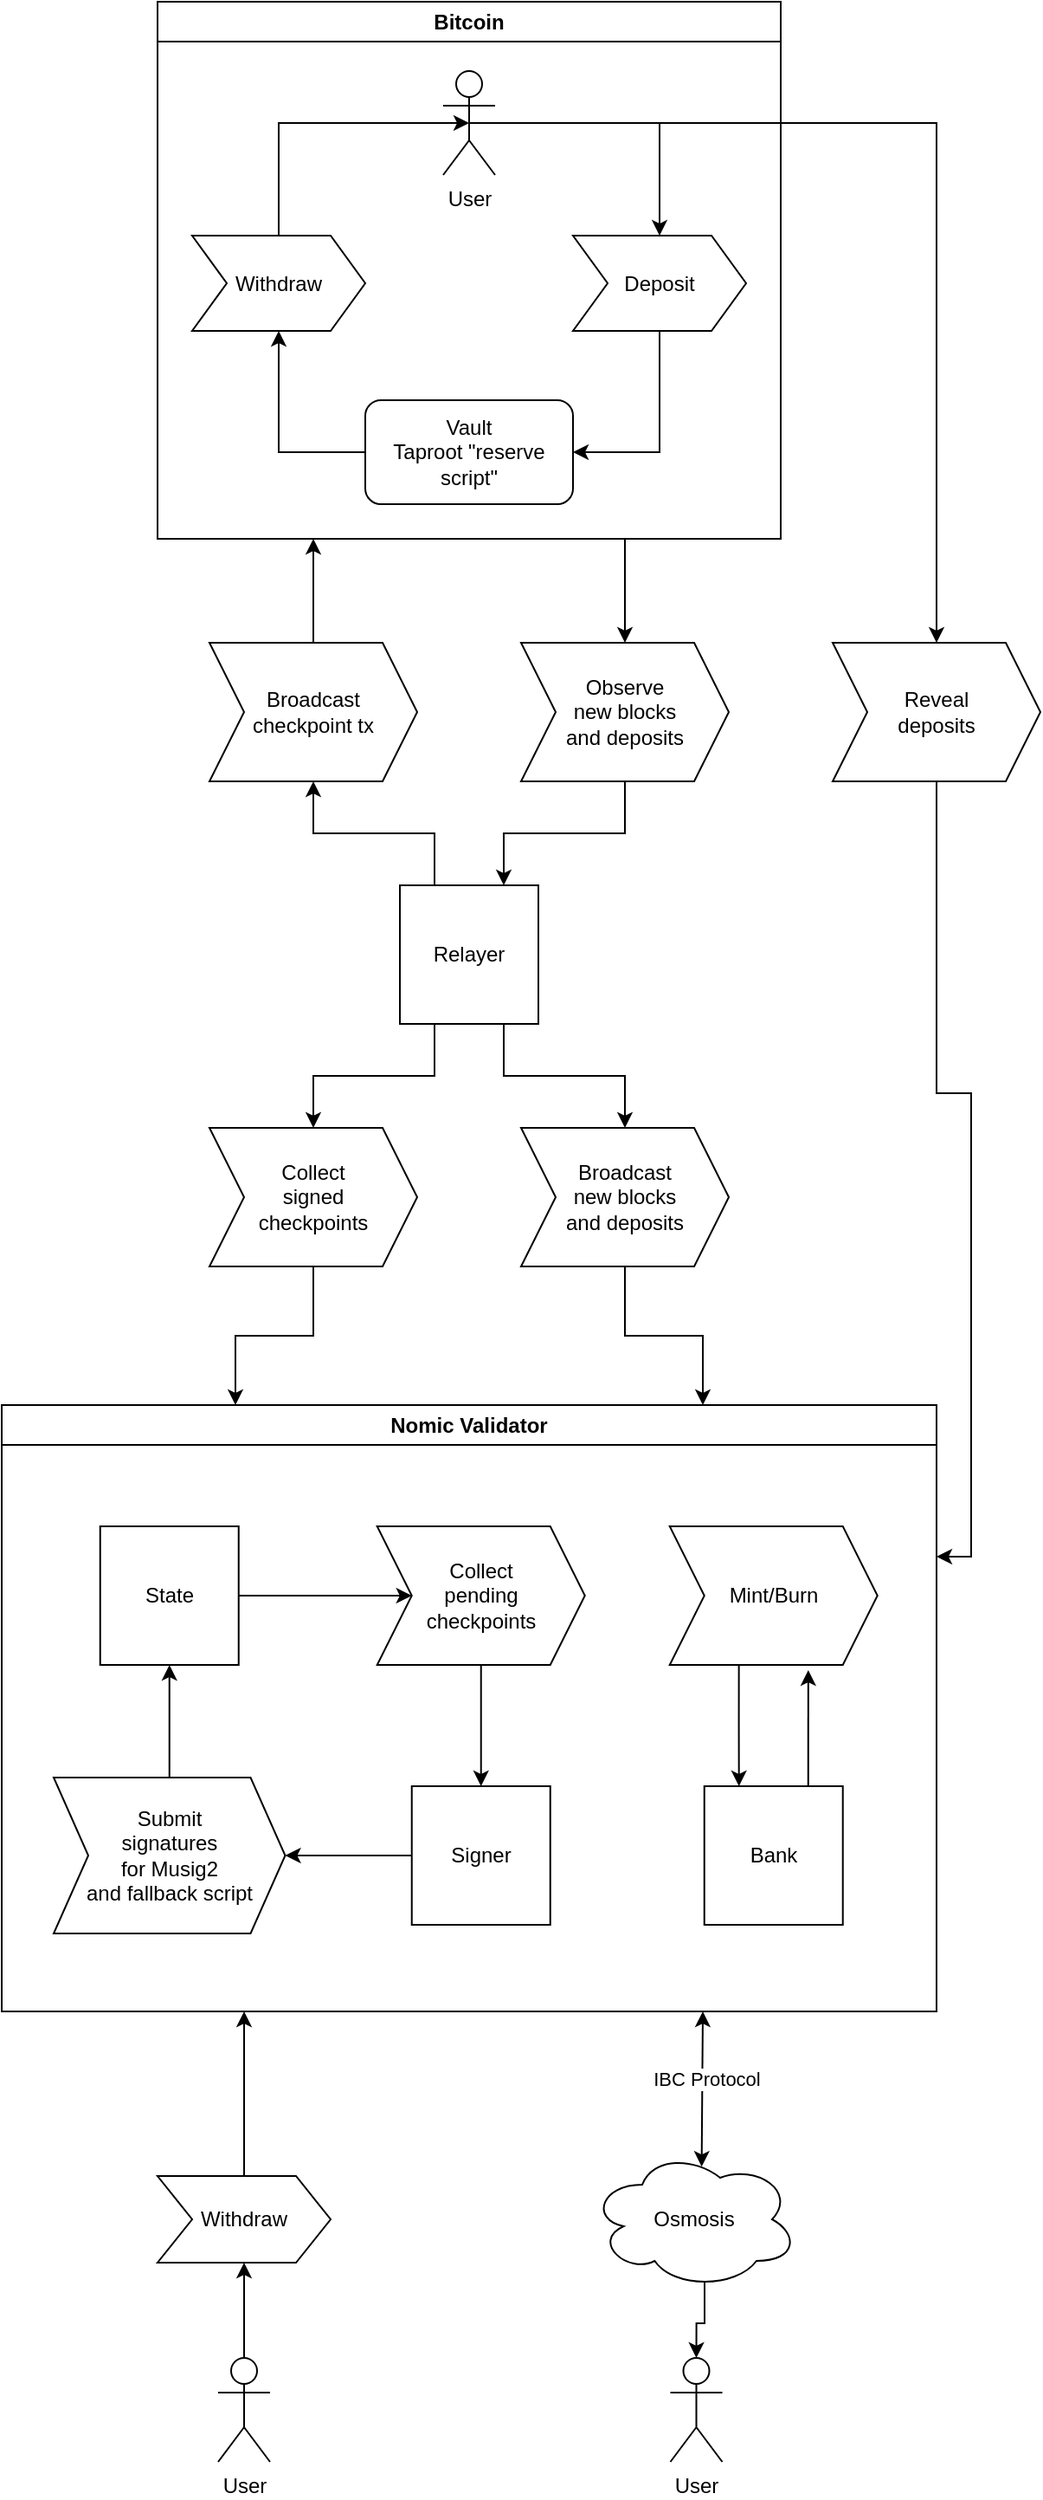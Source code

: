 <mxfile version="24.4.2" type="device">
  <diagram name="Page-1" id="fzCyFNfqxE6HvwSFBU_b">
    <mxGraphModel dx="2123" dy="1152" grid="1" gridSize="10" guides="1" tooltips="1" connect="1" arrows="1" fold="1" page="1" pageScale="1" pageWidth="850" pageHeight="1100" math="0" shadow="0">
      <root>
        <mxCell id="0" />
        <mxCell id="1" parent="0" />
        <mxCell id="Z0_BGJJs2npbtpkX9XEZ-66" style="edgeStyle=orthogonalEdgeStyle;rounded=0;orthogonalLoop=1;jettySize=auto;html=1;exitX=0.75;exitY=1;exitDx=0;exitDy=0;" edge="1" parent="1" source="Z0_BGJJs2npbtpkX9XEZ-46" target="Z0_BGJJs2npbtpkX9XEZ-62">
          <mxGeometry relative="1" as="geometry" />
        </mxCell>
        <mxCell id="Z0_BGJJs2npbtpkX9XEZ-46" value="Bitcoin" style="swimlane;whiteSpace=wrap;html=1;" vertex="1" parent="1">
          <mxGeometry x="700" y="480" width="360" height="310" as="geometry" />
        </mxCell>
        <mxCell id="Z0_BGJJs2npbtpkX9XEZ-72" style="edgeStyle=orthogonalEdgeStyle;rounded=0;orthogonalLoop=1;jettySize=auto;html=1;exitX=0.5;exitY=1;exitDx=0;exitDy=0;entryX=1;entryY=0.5;entryDx=0;entryDy=0;" edge="1" parent="Z0_BGJJs2npbtpkX9XEZ-46" source="Z0_BGJJs2npbtpkX9XEZ-47" target="Z0_BGJJs2npbtpkX9XEZ-50">
          <mxGeometry relative="1" as="geometry" />
        </mxCell>
        <mxCell id="Z0_BGJJs2npbtpkX9XEZ-47" value="Deposit" style="shape=step;perimeter=stepPerimeter;whiteSpace=wrap;html=1;fixedSize=1;" vertex="1" parent="Z0_BGJJs2npbtpkX9XEZ-46">
          <mxGeometry x="240" y="135" width="100" height="55" as="geometry" />
        </mxCell>
        <mxCell id="Z0_BGJJs2npbtpkX9XEZ-48" value="Withdraw" style="shape=step;perimeter=stepPerimeter;whiteSpace=wrap;html=1;fixedSize=1;" vertex="1" parent="Z0_BGJJs2npbtpkX9XEZ-46">
          <mxGeometry x="20" y="135" width="100" height="55" as="geometry" />
        </mxCell>
        <mxCell id="Z0_BGJJs2npbtpkX9XEZ-71" style="edgeStyle=orthogonalEdgeStyle;rounded=0;orthogonalLoop=1;jettySize=auto;html=1;exitX=0.5;exitY=0.5;exitDx=0;exitDy=0;exitPerimeter=0;entryX=0.5;entryY=0;entryDx=0;entryDy=0;" edge="1" parent="Z0_BGJJs2npbtpkX9XEZ-46" source="Z0_BGJJs2npbtpkX9XEZ-49" target="Z0_BGJJs2npbtpkX9XEZ-47">
          <mxGeometry relative="1" as="geometry" />
        </mxCell>
        <mxCell id="Z0_BGJJs2npbtpkX9XEZ-49" value="User" style="shape=umlActor;verticalLabelPosition=bottom;verticalAlign=top;html=1;outlineConnect=0;" vertex="1" parent="Z0_BGJJs2npbtpkX9XEZ-46">
          <mxGeometry x="165" y="40" width="30" height="60" as="geometry" />
        </mxCell>
        <mxCell id="Z0_BGJJs2npbtpkX9XEZ-74" style="edgeStyle=orthogonalEdgeStyle;rounded=0;orthogonalLoop=1;jettySize=auto;html=1;exitX=0;exitY=0.5;exitDx=0;exitDy=0;entryX=0.5;entryY=1;entryDx=0;entryDy=0;" edge="1" parent="Z0_BGJJs2npbtpkX9XEZ-46" source="Z0_BGJJs2npbtpkX9XEZ-50" target="Z0_BGJJs2npbtpkX9XEZ-48">
          <mxGeometry relative="1" as="geometry" />
        </mxCell>
        <mxCell id="Z0_BGJJs2npbtpkX9XEZ-50" value="Vault&lt;div&gt;Taproot &quot;reserve script&quot;&lt;/div&gt;" style="rounded=1;whiteSpace=wrap;html=1;" vertex="1" parent="Z0_BGJJs2npbtpkX9XEZ-46">
          <mxGeometry x="120" y="230" width="120" height="60" as="geometry" />
        </mxCell>
        <mxCell id="Z0_BGJJs2npbtpkX9XEZ-100" style="edgeStyle=orthogonalEdgeStyle;rounded=0;orthogonalLoop=1;jettySize=auto;html=1;exitX=0.5;exitY=0;exitDx=0;exitDy=0;entryX=0.5;entryY=0.5;entryDx=0;entryDy=0;entryPerimeter=0;" edge="1" parent="Z0_BGJJs2npbtpkX9XEZ-46" source="Z0_BGJJs2npbtpkX9XEZ-48" target="Z0_BGJJs2npbtpkX9XEZ-49">
          <mxGeometry relative="1" as="geometry">
            <Array as="points">
              <mxPoint x="70" y="70" />
            </Array>
          </mxGeometry>
        </mxCell>
        <mxCell id="Z0_BGJJs2npbtpkX9XEZ-101" style="edgeStyle=orthogonalEdgeStyle;rounded=0;orthogonalLoop=1;jettySize=auto;html=1;exitX=0.5;exitY=1;exitDx=0;exitDy=0;entryX=1;entryY=0.25;entryDx=0;entryDy=0;" edge="1" parent="1" source="Z0_BGJJs2npbtpkX9XEZ-61" target="Z0_BGJJs2npbtpkX9XEZ-76">
          <mxGeometry relative="1" as="geometry" />
        </mxCell>
        <mxCell id="Z0_BGJJs2npbtpkX9XEZ-61" value="Reveal&lt;div&gt;deposits&lt;/div&gt;" style="shape=step;perimeter=stepPerimeter;whiteSpace=wrap;html=1;fixedSize=1;" vertex="1" parent="1">
          <mxGeometry x="1090" y="850" width="120" height="80" as="geometry" />
        </mxCell>
        <mxCell id="Z0_BGJJs2npbtpkX9XEZ-68" style="edgeStyle=orthogonalEdgeStyle;rounded=0;orthogonalLoop=1;jettySize=auto;html=1;exitX=0.5;exitY=1;exitDx=0;exitDy=0;entryX=0.75;entryY=0;entryDx=0;entryDy=0;" edge="1" parent="1" source="Z0_BGJJs2npbtpkX9XEZ-62" target="Z0_BGJJs2npbtpkX9XEZ-64">
          <mxGeometry relative="1" as="geometry" />
        </mxCell>
        <mxCell id="Z0_BGJJs2npbtpkX9XEZ-62" value="Observe&lt;div&gt;new blocks&lt;/div&gt;&lt;div&gt;and deposits&lt;/div&gt;" style="shape=step;perimeter=stepPerimeter;whiteSpace=wrap;html=1;fixedSize=1;" vertex="1" parent="1">
          <mxGeometry x="910" y="850" width="120" height="80" as="geometry" />
        </mxCell>
        <mxCell id="Z0_BGJJs2npbtpkX9XEZ-67" style="edgeStyle=orthogonalEdgeStyle;rounded=0;orthogonalLoop=1;jettySize=auto;html=1;exitX=0.5;exitY=0;exitDx=0;exitDy=0;entryX=0.25;entryY=1;entryDx=0;entryDy=0;" edge="1" parent="1" source="Z0_BGJJs2npbtpkX9XEZ-63" target="Z0_BGJJs2npbtpkX9XEZ-46">
          <mxGeometry relative="1" as="geometry" />
        </mxCell>
        <mxCell id="Z0_BGJJs2npbtpkX9XEZ-63" value="Broadcast&lt;div&gt;checkpoint tx&lt;/div&gt;" style="shape=step;perimeter=stepPerimeter;whiteSpace=wrap;html=1;fixedSize=1;" vertex="1" parent="1">
          <mxGeometry x="730" y="850" width="120" height="80" as="geometry" />
        </mxCell>
        <mxCell id="Z0_BGJJs2npbtpkX9XEZ-70" style="edgeStyle=orthogonalEdgeStyle;rounded=0;orthogonalLoop=1;jettySize=auto;html=1;exitX=0.25;exitY=0;exitDx=0;exitDy=0;entryX=0.5;entryY=1;entryDx=0;entryDy=0;" edge="1" parent="1" source="Z0_BGJJs2npbtpkX9XEZ-64" target="Z0_BGJJs2npbtpkX9XEZ-63">
          <mxGeometry relative="1" as="geometry" />
        </mxCell>
        <mxCell id="Z0_BGJJs2npbtpkX9XEZ-79" style="edgeStyle=orthogonalEdgeStyle;rounded=0;orthogonalLoop=1;jettySize=auto;html=1;exitX=0.25;exitY=1;exitDx=0;exitDy=0;entryX=0.5;entryY=0;entryDx=0;entryDy=0;" edge="1" parent="1" source="Z0_BGJJs2npbtpkX9XEZ-64" target="Z0_BGJJs2npbtpkX9XEZ-78">
          <mxGeometry relative="1" as="geometry" />
        </mxCell>
        <mxCell id="Z0_BGJJs2npbtpkX9XEZ-80" style="edgeStyle=orthogonalEdgeStyle;rounded=0;orthogonalLoop=1;jettySize=auto;html=1;exitX=0.75;exitY=1;exitDx=0;exitDy=0;entryX=0.5;entryY=0;entryDx=0;entryDy=0;" edge="1" parent="1" source="Z0_BGJJs2npbtpkX9XEZ-64" target="Z0_BGJJs2npbtpkX9XEZ-77">
          <mxGeometry relative="1" as="geometry" />
        </mxCell>
        <mxCell id="Z0_BGJJs2npbtpkX9XEZ-64" value="Relayer" style="whiteSpace=wrap;html=1;aspect=fixed;" vertex="1" parent="1">
          <mxGeometry x="840" y="990" width="80" height="80" as="geometry" />
        </mxCell>
        <mxCell id="Z0_BGJJs2npbtpkX9XEZ-75" style="edgeStyle=orthogonalEdgeStyle;rounded=0;orthogonalLoop=1;jettySize=auto;html=1;exitX=0.5;exitY=0.5;exitDx=0;exitDy=0;exitPerimeter=0;" edge="1" parent="1" source="Z0_BGJJs2npbtpkX9XEZ-49" target="Z0_BGJJs2npbtpkX9XEZ-61">
          <mxGeometry relative="1" as="geometry" />
        </mxCell>
        <mxCell id="Z0_BGJJs2npbtpkX9XEZ-76" value="Nomic Validator" style="swimlane;whiteSpace=wrap;html=1;" vertex="1" parent="1">
          <mxGeometry x="610" y="1290" width="540" height="350" as="geometry" />
        </mxCell>
        <mxCell id="Z0_BGJJs2npbtpkX9XEZ-110" style="edgeStyle=orthogonalEdgeStyle;rounded=0;orthogonalLoop=1;jettySize=auto;html=1;exitX=1;exitY=0.5;exitDx=0;exitDy=0;" edge="1" parent="Z0_BGJJs2npbtpkX9XEZ-76" source="Z0_BGJJs2npbtpkX9XEZ-86" target="Z0_BGJJs2npbtpkX9XEZ-106">
          <mxGeometry relative="1" as="geometry" />
        </mxCell>
        <mxCell id="Z0_BGJJs2npbtpkX9XEZ-86" value="State" style="whiteSpace=wrap;html=1;aspect=fixed;" vertex="1" parent="Z0_BGJJs2npbtpkX9XEZ-76">
          <mxGeometry x="56.87" y="70" width="80" height="80" as="geometry" />
        </mxCell>
        <mxCell id="Z0_BGJJs2npbtpkX9XEZ-113" style="edgeStyle=orthogonalEdgeStyle;rounded=0;orthogonalLoop=1;jettySize=auto;html=1;exitX=0;exitY=0.5;exitDx=0;exitDy=0;entryX=1;entryY=0.5;entryDx=0;entryDy=0;" edge="1" parent="Z0_BGJJs2npbtpkX9XEZ-76" source="Z0_BGJJs2npbtpkX9XEZ-89" target="Z0_BGJJs2npbtpkX9XEZ-103">
          <mxGeometry relative="1" as="geometry" />
        </mxCell>
        <mxCell id="Z0_BGJJs2npbtpkX9XEZ-89" value="Signer" style="whiteSpace=wrap;html=1;aspect=fixed;" vertex="1" parent="Z0_BGJJs2npbtpkX9XEZ-76">
          <mxGeometry x="236.87" y="220" width="80" height="80" as="geometry" />
        </mxCell>
        <mxCell id="Z0_BGJJs2npbtpkX9XEZ-114" style="edgeStyle=orthogonalEdgeStyle;rounded=0;orthogonalLoop=1;jettySize=auto;html=1;exitX=0.5;exitY=0;exitDx=0;exitDy=0;entryX=0.5;entryY=1;entryDx=0;entryDy=0;" edge="1" parent="Z0_BGJJs2npbtpkX9XEZ-76" source="Z0_BGJJs2npbtpkX9XEZ-103" target="Z0_BGJJs2npbtpkX9XEZ-86">
          <mxGeometry relative="1" as="geometry" />
        </mxCell>
        <mxCell id="Z0_BGJJs2npbtpkX9XEZ-103" value="Submit&lt;div&gt;signatures&lt;/div&gt;&lt;div&gt;for Musig2&lt;/div&gt;&lt;div&gt;and fallback script&lt;/div&gt;" style="shape=step;perimeter=stepPerimeter;whiteSpace=wrap;html=1;fixedSize=1;" vertex="1" parent="Z0_BGJJs2npbtpkX9XEZ-76">
          <mxGeometry x="30.0" y="215" width="133.75" height="90" as="geometry" />
        </mxCell>
        <mxCell id="Z0_BGJJs2npbtpkX9XEZ-104" value="Mint/Burn" style="shape=step;perimeter=stepPerimeter;whiteSpace=wrap;html=1;fixedSize=1;" vertex="1" parent="Z0_BGJJs2npbtpkX9XEZ-76">
          <mxGeometry x="385.87" y="70" width="120" height="80" as="geometry" />
        </mxCell>
        <mxCell id="Z0_BGJJs2npbtpkX9XEZ-105" value="Bank" style="whiteSpace=wrap;html=1;aspect=fixed;" vertex="1" parent="Z0_BGJJs2npbtpkX9XEZ-76">
          <mxGeometry x="405.87" y="220" width="80" height="80" as="geometry" />
        </mxCell>
        <mxCell id="Z0_BGJJs2npbtpkX9XEZ-112" style="edgeStyle=orthogonalEdgeStyle;rounded=0;orthogonalLoop=1;jettySize=auto;html=1;exitX=0.5;exitY=1;exitDx=0;exitDy=0;entryX=0.5;entryY=0;entryDx=0;entryDy=0;" edge="1" parent="Z0_BGJJs2npbtpkX9XEZ-76" source="Z0_BGJJs2npbtpkX9XEZ-106" target="Z0_BGJJs2npbtpkX9XEZ-89">
          <mxGeometry relative="1" as="geometry" />
        </mxCell>
        <mxCell id="Z0_BGJJs2npbtpkX9XEZ-106" value="Collect&lt;div&gt;pending&lt;/div&gt;&lt;div&gt;checkpoints&lt;/div&gt;" style="shape=step;perimeter=stepPerimeter;whiteSpace=wrap;html=1;fixedSize=1;" vertex="1" parent="Z0_BGJJs2npbtpkX9XEZ-76">
          <mxGeometry x="216.87" y="70" width="120" height="80" as="geometry" />
        </mxCell>
        <mxCell id="Z0_BGJJs2npbtpkX9XEZ-107" style="edgeStyle=orthogonalEdgeStyle;rounded=0;orthogonalLoop=1;jettySize=auto;html=1;exitX=0.75;exitY=0;exitDx=0;exitDy=0;entryX=0.667;entryY=1.038;entryDx=0;entryDy=0;entryPerimeter=0;" edge="1" parent="Z0_BGJJs2npbtpkX9XEZ-76" source="Z0_BGJJs2npbtpkX9XEZ-105" target="Z0_BGJJs2npbtpkX9XEZ-104">
          <mxGeometry relative="1" as="geometry" />
        </mxCell>
        <mxCell id="Z0_BGJJs2npbtpkX9XEZ-109" style="edgeStyle=orthogonalEdgeStyle;rounded=0;orthogonalLoop=1;jettySize=auto;html=1;exitX=0.333;exitY=1;exitDx=0;exitDy=0;entryX=0.25;entryY=0;entryDx=0;entryDy=0;exitPerimeter=0;" edge="1" parent="Z0_BGJJs2npbtpkX9XEZ-76" source="Z0_BGJJs2npbtpkX9XEZ-104" target="Z0_BGJJs2npbtpkX9XEZ-105">
          <mxGeometry relative="1" as="geometry" />
        </mxCell>
        <mxCell id="Z0_BGJJs2npbtpkX9XEZ-81" style="edgeStyle=orthogonalEdgeStyle;rounded=0;orthogonalLoop=1;jettySize=auto;html=1;exitX=0.5;exitY=1;exitDx=0;exitDy=0;entryX=0.75;entryY=0;entryDx=0;entryDy=0;" edge="1" parent="1" source="Z0_BGJJs2npbtpkX9XEZ-77" target="Z0_BGJJs2npbtpkX9XEZ-76">
          <mxGeometry relative="1" as="geometry" />
        </mxCell>
        <mxCell id="Z0_BGJJs2npbtpkX9XEZ-77" value="Broadcast&lt;div&gt;new blocks&lt;/div&gt;&lt;div&gt;and deposits&lt;/div&gt;" style="shape=step;perimeter=stepPerimeter;whiteSpace=wrap;html=1;fixedSize=1;" vertex="1" parent="1">
          <mxGeometry x="910" y="1130" width="120" height="80" as="geometry" />
        </mxCell>
        <mxCell id="Z0_BGJJs2npbtpkX9XEZ-82" style="edgeStyle=orthogonalEdgeStyle;rounded=0;orthogonalLoop=1;jettySize=auto;html=1;exitX=0.5;exitY=1;exitDx=0;exitDy=0;entryX=0.25;entryY=0;entryDx=0;entryDy=0;" edge="1" parent="1" source="Z0_BGJJs2npbtpkX9XEZ-78" target="Z0_BGJJs2npbtpkX9XEZ-76">
          <mxGeometry relative="1" as="geometry" />
        </mxCell>
        <mxCell id="Z0_BGJJs2npbtpkX9XEZ-78" value="Collect&lt;div&gt;signed&lt;/div&gt;&lt;div&gt;checkpoints&lt;/div&gt;" style="shape=step;perimeter=stepPerimeter;whiteSpace=wrap;html=1;fixedSize=1;" vertex="1" parent="1">
          <mxGeometry x="730" y="1130" width="120" height="80" as="geometry" />
        </mxCell>
        <mxCell id="Z0_BGJJs2npbtpkX9XEZ-90" value="Osmosis" style="ellipse;shape=cloud;whiteSpace=wrap;html=1;" vertex="1" parent="1">
          <mxGeometry x="950" y="1720" width="120" height="80" as="geometry" />
        </mxCell>
        <mxCell id="Z0_BGJJs2npbtpkX9XEZ-91" value="" style="endArrow=classic;startArrow=classic;html=1;rounded=0;entryX=0.75;entryY=1;entryDx=0;entryDy=0;exitX=0.536;exitY=0.12;exitDx=0;exitDy=0;exitPerimeter=0;" edge="1" parent="1" source="Z0_BGJJs2npbtpkX9XEZ-90" target="Z0_BGJJs2npbtpkX9XEZ-76">
          <mxGeometry width="50" height="50" relative="1" as="geometry">
            <mxPoint x="780" y="2010" as="sourcePoint" />
            <mxPoint x="830" y="1960" as="targetPoint" />
          </mxGeometry>
        </mxCell>
        <mxCell id="Z0_BGJJs2npbtpkX9XEZ-92" value="IBC Protocol" style="edgeLabel;html=1;align=center;verticalAlign=middle;resizable=0;points=[];" vertex="1" connectable="0" parent="Z0_BGJJs2npbtpkX9XEZ-91">
          <mxGeometry x="0.134" y="-2" relative="1" as="geometry">
            <mxPoint as="offset" />
          </mxGeometry>
        </mxCell>
        <mxCell id="Z0_BGJJs2npbtpkX9XEZ-93" value="User" style="shape=umlActor;verticalLabelPosition=bottom;verticalAlign=top;html=1;outlineConnect=0;" vertex="1" parent="1">
          <mxGeometry x="996.25" y="1840" width="30" height="60" as="geometry" />
        </mxCell>
        <mxCell id="Z0_BGJJs2npbtpkX9XEZ-94" style="edgeStyle=orthogonalEdgeStyle;rounded=0;orthogonalLoop=1;jettySize=auto;html=1;exitX=0.55;exitY=0.95;exitDx=0;exitDy=0;exitPerimeter=0;entryX=0.5;entryY=0;entryDx=0;entryDy=0;entryPerimeter=0;" edge="1" parent="1" source="Z0_BGJJs2npbtpkX9XEZ-90" target="Z0_BGJJs2npbtpkX9XEZ-93">
          <mxGeometry relative="1" as="geometry" />
        </mxCell>
        <mxCell id="Z0_BGJJs2npbtpkX9XEZ-97" style="edgeStyle=orthogonalEdgeStyle;rounded=0;orthogonalLoop=1;jettySize=auto;html=1;exitX=0.5;exitY=0;exitDx=0;exitDy=0;exitPerimeter=0;entryX=0.5;entryY=1;entryDx=0;entryDy=0;" edge="1" parent="1" source="Z0_BGJJs2npbtpkX9XEZ-95" target="Z0_BGJJs2npbtpkX9XEZ-96">
          <mxGeometry relative="1" as="geometry" />
        </mxCell>
        <mxCell id="Z0_BGJJs2npbtpkX9XEZ-95" value="User" style="shape=umlActor;verticalLabelPosition=bottom;verticalAlign=top;html=1;outlineConnect=0;" vertex="1" parent="1">
          <mxGeometry x="735" y="1840" width="30" height="60" as="geometry" />
        </mxCell>
        <mxCell id="Z0_BGJJs2npbtpkX9XEZ-98" style="edgeStyle=orthogonalEdgeStyle;rounded=0;orthogonalLoop=1;jettySize=auto;html=1;exitX=0.5;exitY=0;exitDx=0;exitDy=0;" edge="1" parent="1" source="Z0_BGJJs2npbtpkX9XEZ-96">
          <mxGeometry relative="1" as="geometry">
            <mxPoint x="750" y="1640" as="targetPoint" />
          </mxGeometry>
        </mxCell>
        <mxCell id="Z0_BGJJs2npbtpkX9XEZ-96" value="Withdraw" style="shape=step;perimeter=stepPerimeter;whiteSpace=wrap;html=1;fixedSize=1;" vertex="1" parent="1">
          <mxGeometry x="700" y="1735" width="100" height="50" as="geometry" />
        </mxCell>
      </root>
    </mxGraphModel>
  </diagram>
</mxfile>
